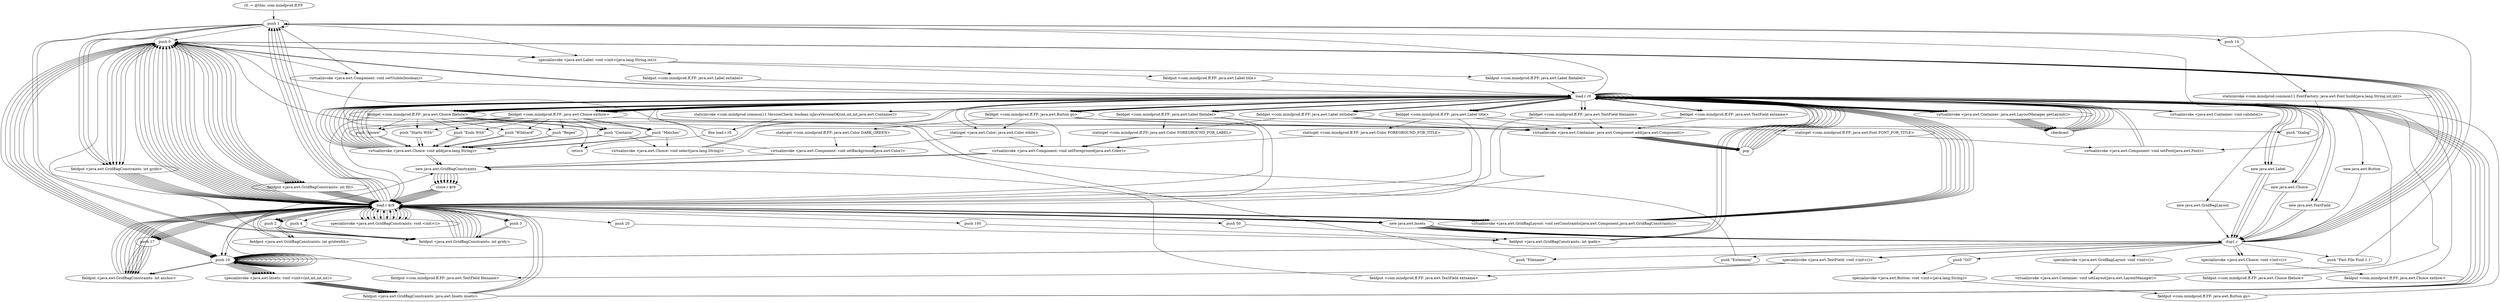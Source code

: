 digraph "" {
    "r0 := @this: com.mindprod.ff.FF"
    "push 1"
    "r0 := @this: com.mindprod.ff.FF"->"push 1";
    "push 1"->"push 1";
    "push 0"
    "push 1"->"push 0";
    "load.r r0"
    "push 0"->"load.r r0";
    "staticinvoke <com.mindprod.common11.VersionCheck: boolean isJavaVersionOK(int,int,int,java.awt.Container)>"
    "load.r r0"->"staticinvoke <com.mindprod.common11.VersionCheck: boolean isJavaVersionOK(int,int,int,java.awt.Container)>";
    "ifne load.r r0"
    "staticinvoke <com.mindprod.common11.VersionCheck: boolean isJavaVersionOK(int,int,int,java.awt.Container)>"->"ifne load.r r0";
    "return"
    "ifne load.r r0"->"return";
    "ifne load.r r0"->"load.r r0";
    "load.r r0"->"push 0";
    "virtualinvoke <java.awt.Component: void setVisible(boolean)>"
    "push 0"->"virtualinvoke <java.awt.Component: void setVisible(boolean)>";
    "virtualinvoke <java.awt.Component: void setVisible(boolean)>"->"load.r r0";
    "staticget <java.awt.Color: java.awt.Color white>"
    "load.r r0"->"staticget <java.awt.Color: java.awt.Color white>";
    "virtualinvoke <java.awt.Component: void setBackground(java.awt.Color)>"
    "staticget <java.awt.Color: java.awt.Color white>"->"virtualinvoke <java.awt.Component: void setBackground(java.awt.Color)>";
    "virtualinvoke <java.awt.Component: void setBackground(java.awt.Color)>"->"load.r r0";
    "new java.awt.GridBagLayout"
    "load.r r0"->"new java.awt.GridBagLayout";
    "dup1.r"
    "new java.awt.GridBagLayout"->"dup1.r";
    "specialinvoke <java.awt.GridBagLayout: void <init>()>"
    "dup1.r"->"specialinvoke <java.awt.GridBagLayout: void <init>()>";
    "virtualinvoke <java.awt.Container: void setLayout(java.awt.LayoutManager)>"
    "specialinvoke <java.awt.GridBagLayout: void <init>()>"->"virtualinvoke <java.awt.Container: void setLayout(java.awt.LayoutManager)>";
    "virtualinvoke <java.awt.Container: void setLayout(java.awt.LayoutManager)>"->"load.r r0";
    "new java.awt.Label"
    "load.r r0"->"new java.awt.Label";
    "new java.awt.Label"->"dup1.r";
    "push \"Fast File Find 1.1\""
    "dup1.r"->"push \"Fast File Find 1.1\"";
    "push \"Fast File Find 1.1\""->"push 1";
    "specialinvoke <java.awt.Label: void <init>(java.lang.String,int)>"
    "push 1"->"specialinvoke <java.awt.Label: void <init>(java.lang.String,int)>";
    "fieldput <com.mindprod.ff.FF: java.awt.Label title>"
    "specialinvoke <java.awt.Label: void <init>(java.lang.String,int)>"->"fieldput <com.mindprod.ff.FF: java.awt.Label title>";
    "fieldput <com.mindprod.ff.FF: java.awt.Label title>"->"load.r r0";
    "fieldget <com.mindprod.ff.FF: java.awt.Label title>"
    "load.r r0"->"fieldget <com.mindprod.ff.FF: java.awt.Label title>";
    "staticget <com.mindprod.ff.FF: java.awt.Font FONT_FOR_TITLE>"
    "fieldget <com.mindprod.ff.FF: java.awt.Label title>"->"staticget <com.mindprod.ff.FF: java.awt.Font FONT_FOR_TITLE>";
    "virtualinvoke <java.awt.Component: void setFont(java.awt.Font)>"
    "staticget <com.mindprod.ff.FF: java.awt.Font FONT_FOR_TITLE>"->"virtualinvoke <java.awt.Component: void setFont(java.awt.Font)>";
    "virtualinvoke <java.awt.Component: void setFont(java.awt.Font)>"->"load.r r0";
    "load.r r0"->"fieldget <com.mindprod.ff.FF: java.awt.Label title>";
    "staticget <com.mindprod.ff.FF: java.awt.Color FOREGROUND_FOR_TITLE>"
    "fieldget <com.mindprod.ff.FF: java.awt.Label title>"->"staticget <com.mindprod.ff.FF: java.awt.Color FOREGROUND_FOR_TITLE>";
    "virtualinvoke <java.awt.Component: void setForeground(java.awt.Color)>"
    "staticget <com.mindprod.ff.FF: java.awt.Color FOREGROUND_FOR_TITLE>"->"virtualinvoke <java.awt.Component: void setForeground(java.awt.Color)>";
    "new java.awt.GridBagConstraints"
    "virtualinvoke <java.awt.Component: void setForeground(java.awt.Color)>"->"new java.awt.GridBagConstraints";
    "store.r $r9"
    "new java.awt.GridBagConstraints"->"store.r $r9";
    "load.r $r9"
    "store.r $r9"->"load.r $r9";
    "specialinvoke <java.awt.GridBagConstraints: void <init>()>"
    "load.r $r9"->"specialinvoke <java.awt.GridBagConstraints: void <init>()>";
    "specialinvoke <java.awt.GridBagConstraints: void <init>()>"->"load.r $r9";
    "load.r $r9"->"push 0";
    "fieldput <java.awt.GridBagConstraints: int gridx>"
    "push 0"->"fieldput <java.awt.GridBagConstraints: int gridx>";
    "fieldput <java.awt.GridBagConstraints: int gridx>"->"load.r $r9";
    "load.r $r9"->"push 0";
    "fieldput <java.awt.GridBagConstraints: int gridy>"
    "push 0"->"fieldput <java.awt.GridBagConstraints: int gridy>";
    "fieldput <java.awt.GridBagConstraints: int gridy>"->"load.r $r9";
    "push 2"
    "load.r $r9"->"push 2";
    "fieldput <java.awt.GridBagConstraints: int gridwidth>"
    "push 2"->"fieldput <java.awt.GridBagConstraints: int gridwidth>";
    "fieldput <java.awt.GridBagConstraints: int gridwidth>"->"load.r $r9";
    "push 10"
    "load.r $r9"->"push 10";
    "fieldput <java.awt.GridBagConstraints: int anchor>"
    "push 10"->"fieldput <java.awt.GridBagConstraints: int anchor>";
    "fieldput <java.awt.GridBagConstraints: int anchor>"->"load.r $r9";
    "load.r $r9"->"push 0";
    "fieldput <java.awt.GridBagConstraints: int fill>"
    "push 0"->"fieldput <java.awt.GridBagConstraints: int fill>";
    "fieldput <java.awt.GridBagConstraints: int fill>"->"load.r $r9";
    "new java.awt.Insets"
    "load.r $r9"->"new java.awt.Insets";
    "new java.awt.Insets"->"dup1.r";
    "dup1.r"->"push 10";
    "push 10"->"push 10";
    "push 10"->"push 10";
    "push 10"->"push 10";
    "specialinvoke <java.awt.Insets: void <init>(int,int,int,int)>"
    "push 10"->"specialinvoke <java.awt.Insets: void <init>(int,int,int,int)>";
    "fieldput <java.awt.GridBagConstraints: java.awt.Insets insets>"
    "specialinvoke <java.awt.Insets: void <init>(int,int,int,int)>"->"fieldput <java.awt.GridBagConstraints: java.awt.Insets insets>";
    "fieldput <java.awt.GridBagConstraints: java.awt.Insets insets>"->"load.r r0";
    "virtualinvoke <java.awt.Container: java.awt.LayoutManager getLayout()>"
    "load.r r0"->"virtualinvoke <java.awt.Container: java.awt.LayoutManager getLayout()>";
    "checkcast"
    "virtualinvoke <java.awt.Container: java.awt.LayoutManager getLayout()>"->"checkcast";
    "checkcast"->"load.r r0";
    "load.r r0"->"fieldget <com.mindprod.ff.FF: java.awt.Label title>";
    "fieldget <com.mindprod.ff.FF: java.awt.Label title>"->"load.r $r9";
    "virtualinvoke <java.awt.GridBagLayout: void setConstraints(java.awt.Component,java.awt.GridBagConstraints)>"
    "load.r $r9"->"virtualinvoke <java.awt.GridBagLayout: void setConstraints(java.awt.Component,java.awt.GridBagConstraints)>";
    "virtualinvoke <java.awt.GridBagLayout: void setConstraints(java.awt.Component,java.awt.GridBagConstraints)>"->"load.r r0";
    "load.r r0"->"load.r r0";
    "load.r r0"->"fieldget <com.mindprod.ff.FF: java.awt.Label title>";
    "virtualinvoke <java.awt.Container: java.awt.Component add(java.awt.Component)>"
    "fieldget <com.mindprod.ff.FF: java.awt.Label title>"->"virtualinvoke <java.awt.Container: java.awt.Component add(java.awt.Component)>";
    "pop"
    "virtualinvoke <java.awt.Container: java.awt.Component add(java.awt.Component)>"->"pop";
    "pop"->"load.r r0";
    "load.r r0"->"new java.awt.Label";
    "new java.awt.Label"->"dup1.r";
    "push \"Filename\""
    "dup1.r"->"push \"Filename\"";
    "push \"Filename\""->"push 0";
    "push 0"->"specialinvoke <java.awt.Label: void <init>(java.lang.String,int)>";
    "fieldput <com.mindprod.ff.FF: java.awt.Label filelabel>"
    "specialinvoke <java.awt.Label: void <init>(java.lang.String,int)>"->"fieldput <com.mindprod.ff.FF: java.awt.Label filelabel>";
    "fieldput <com.mindprod.ff.FF: java.awt.Label filelabel>"->"load.r r0";
    "fieldget <com.mindprod.ff.FF: java.awt.Label filelabel>"
    "load.r r0"->"fieldget <com.mindprod.ff.FF: java.awt.Label filelabel>";
    "staticget <com.mindprod.ff.FF: java.awt.Color FOREGROUND_FOR_LABEL>"
    "fieldget <com.mindprod.ff.FF: java.awt.Label filelabel>"->"staticget <com.mindprod.ff.FF: java.awt.Color FOREGROUND_FOR_LABEL>";
    "staticget <com.mindprod.ff.FF: java.awt.Color FOREGROUND_FOR_LABEL>"->"virtualinvoke <java.awt.Component: void setForeground(java.awt.Color)>";
    "virtualinvoke <java.awt.Component: void setForeground(java.awt.Color)>"->"new java.awt.GridBagConstraints";
    "new java.awt.GridBagConstraints"->"store.r $r9";
    "store.r $r9"->"load.r $r9";
    "load.r $r9"->"specialinvoke <java.awt.GridBagConstraints: void <init>()>";
    "specialinvoke <java.awt.GridBagConstraints: void <init>()>"->"load.r $r9";
    "load.r $r9"->"push 0";
    "push 0"->"fieldput <java.awt.GridBagConstraints: int gridx>";
    "fieldput <java.awt.GridBagConstraints: int gridx>"->"load.r $r9";
    "load.r $r9"->"push 1";
    "push 1"->"fieldput <java.awt.GridBagConstraints: int gridy>";
    "fieldput <java.awt.GridBagConstraints: int gridy>"->"load.r $r9";
    "push 17"
    "load.r $r9"->"push 17";
    "push 17"->"fieldput <java.awt.GridBagConstraints: int anchor>";
    "fieldput <java.awt.GridBagConstraints: int anchor>"->"load.r $r9";
    "load.r $r9"->"push 0";
    "push 0"->"fieldput <java.awt.GridBagConstraints: int fill>";
    "fieldput <java.awt.GridBagConstraints: int fill>"->"load.r $r9";
    "load.r $r9"->"new java.awt.Insets";
    "new java.awt.Insets"->"dup1.r";
    "dup1.r"->"push 0";
    "push 0"->"push 10";
    "push 10"->"push 10";
    "push 10"->"push 10";
    "push 10"->"specialinvoke <java.awt.Insets: void <init>(int,int,int,int)>";
    "specialinvoke <java.awt.Insets: void <init>(int,int,int,int)>"->"fieldput <java.awt.GridBagConstraints: java.awt.Insets insets>";
    "fieldput <java.awt.GridBagConstraints: java.awt.Insets insets>"->"load.r r0";
    "load.r r0"->"virtualinvoke <java.awt.Container: java.awt.LayoutManager getLayout()>";
    "virtualinvoke <java.awt.Container: java.awt.LayoutManager getLayout()>"->"checkcast";
    "checkcast"->"load.r r0";
    "load.r r0"->"fieldget <com.mindprod.ff.FF: java.awt.Label filelabel>";
    "fieldget <com.mindprod.ff.FF: java.awt.Label filelabel>"->"load.r $r9";
    "load.r $r9"->"virtualinvoke <java.awt.GridBagLayout: void setConstraints(java.awt.Component,java.awt.GridBagConstraints)>";
    "virtualinvoke <java.awt.GridBagLayout: void setConstraints(java.awt.Component,java.awt.GridBagConstraints)>"->"load.r r0";
    "load.r r0"->"load.r r0";
    "load.r r0"->"fieldget <com.mindprod.ff.FF: java.awt.Label filelabel>";
    "fieldget <com.mindprod.ff.FF: java.awt.Label filelabel>"->"virtualinvoke <java.awt.Container: java.awt.Component add(java.awt.Component)>";
    "virtualinvoke <java.awt.Container: java.awt.Component add(java.awt.Component)>"->"pop";
    "pop"->"load.r r0";
    "new java.awt.Choice"
    "load.r r0"->"new java.awt.Choice";
    "new java.awt.Choice"->"dup1.r";
    "specialinvoke <java.awt.Choice: void <init>()>"
    "dup1.r"->"specialinvoke <java.awt.Choice: void <init>()>";
    "fieldput <com.mindprod.ff.FF: java.awt.Choice filehow>"
    "specialinvoke <java.awt.Choice: void <init>()>"->"fieldput <com.mindprod.ff.FF: java.awt.Choice filehow>";
    "fieldput <com.mindprod.ff.FF: java.awt.Choice filehow>"->"load.r r0";
    "fieldget <com.mindprod.ff.FF: java.awt.Choice filehow>"
    "load.r r0"->"fieldget <com.mindprod.ff.FF: java.awt.Choice filehow>";
    "push \"Contains\""
    "fieldget <com.mindprod.ff.FF: java.awt.Choice filehow>"->"push \"Contains\"";
    "virtualinvoke <java.awt.Choice: void add(java.lang.String)>"
    "push \"Contains\""->"virtualinvoke <java.awt.Choice: void add(java.lang.String)>";
    "virtualinvoke <java.awt.Choice: void add(java.lang.String)>"->"load.r r0";
    "load.r r0"->"fieldget <com.mindprod.ff.FF: java.awt.Choice filehow>";
    "fieldget <com.mindprod.ff.FF: java.awt.Choice filehow>"->"push \"Contains\"";
    "virtualinvoke <java.awt.Choice: void select(java.lang.String)>"
    "push \"Contains\""->"virtualinvoke <java.awt.Choice: void select(java.lang.String)>";
    "virtualinvoke <java.awt.Choice: void select(java.lang.String)>"->"load.r r0";
    "load.r r0"->"fieldget <com.mindprod.ff.FF: java.awt.Choice filehow>";
    "push \"Starts With\""
    "fieldget <com.mindprod.ff.FF: java.awt.Choice filehow>"->"push \"Starts With\"";
    "push \"Starts With\""->"virtualinvoke <java.awt.Choice: void add(java.lang.String)>";
    "virtualinvoke <java.awt.Choice: void add(java.lang.String)>"->"load.r r0";
    "load.r r0"->"fieldget <com.mindprod.ff.FF: java.awt.Choice filehow>";
    "push \"Ends With\""
    "fieldget <com.mindprod.ff.FF: java.awt.Choice filehow>"->"push \"Ends With\"";
    "push \"Ends With\""->"virtualinvoke <java.awt.Choice: void add(java.lang.String)>";
    "virtualinvoke <java.awt.Choice: void add(java.lang.String)>"->"load.r r0";
    "load.r r0"->"fieldget <com.mindprod.ff.FF: java.awt.Choice filehow>";
    "push \"Matches\""
    "fieldget <com.mindprod.ff.FF: java.awt.Choice filehow>"->"push \"Matches\"";
    "push \"Matches\""->"virtualinvoke <java.awt.Choice: void add(java.lang.String)>";
    "virtualinvoke <java.awt.Choice: void add(java.lang.String)>"->"load.r r0";
    "load.r r0"->"fieldget <com.mindprod.ff.FF: java.awt.Choice filehow>";
    "push \"Wildcard\""
    "fieldget <com.mindprod.ff.FF: java.awt.Choice filehow>"->"push \"Wildcard\"";
    "push \"Wildcard\""->"virtualinvoke <java.awt.Choice: void add(java.lang.String)>";
    "virtualinvoke <java.awt.Choice: void add(java.lang.String)>"->"load.r r0";
    "load.r r0"->"fieldget <com.mindprod.ff.FF: java.awt.Choice filehow>";
    "push \"Regex\""
    "fieldget <com.mindprod.ff.FF: java.awt.Choice filehow>"->"push \"Regex\"";
    "push \"Regex\""->"virtualinvoke <java.awt.Choice: void add(java.lang.String)>";
    "virtualinvoke <java.awt.Choice: void add(java.lang.String)>"->"load.r r0";
    "load.r r0"->"fieldget <com.mindprod.ff.FF: java.awt.Choice filehow>";
    "push \"Ignore\""
    "fieldget <com.mindprod.ff.FF: java.awt.Choice filehow>"->"push \"Ignore\"";
    "push \"Ignore\""->"virtualinvoke <java.awt.Choice: void add(java.lang.String)>";
    "virtualinvoke <java.awt.Choice: void add(java.lang.String)>"->"new java.awt.GridBagConstraints";
    "new java.awt.GridBagConstraints"->"store.r $r9";
    "store.r $r9"->"load.r $r9";
    "load.r $r9"->"specialinvoke <java.awt.GridBagConstraints: void <init>()>";
    "specialinvoke <java.awt.GridBagConstraints: void <init>()>"->"load.r $r9";
    "load.r $r9"->"push 0";
    "push 0"->"fieldput <java.awt.GridBagConstraints: int gridx>";
    "fieldput <java.awt.GridBagConstraints: int gridx>"->"load.r $r9";
    "load.r $r9"->"push 2";
    "push 2"->"fieldput <java.awt.GridBagConstraints: int gridy>";
    "fieldput <java.awt.GridBagConstraints: int gridy>"->"load.r $r9";
    "load.r $r9"->"push 17";
    "push 17"->"fieldput <java.awt.GridBagConstraints: int anchor>";
    "fieldput <java.awt.GridBagConstraints: int anchor>"->"load.r $r9";
    "load.r $r9"->"push 0";
    "push 0"->"fieldput <java.awt.GridBagConstraints: int fill>";
    "fieldput <java.awt.GridBagConstraints: int fill>"->"load.r $r9";
    "load.r $r9"->"new java.awt.Insets";
    "new java.awt.Insets"->"dup1.r";
    "dup1.r"->"push 0";
    "push 0"->"push 10";
    "push 10"->"push 10";
    "push 10"->"push 10";
    "push 10"->"specialinvoke <java.awt.Insets: void <init>(int,int,int,int)>";
    "specialinvoke <java.awt.Insets: void <init>(int,int,int,int)>"->"fieldput <java.awt.GridBagConstraints: java.awt.Insets insets>";
    "fieldput <java.awt.GridBagConstraints: java.awt.Insets insets>"->"load.r r0";
    "load.r r0"->"virtualinvoke <java.awt.Container: java.awt.LayoutManager getLayout()>";
    "virtualinvoke <java.awt.Container: java.awt.LayoutManager getLayout()>"->"checkcast";
    "checkcast"->"load.r r0";
    "load.r r0"->"fieldget <com.mindprod.ff.FF: java.awt.Choice filehow>";
    "fieldget <com.mindprod.ff.FF: java.awt.Choice filehow>"->"load.r $r9";
    "load.r $r9"->"virtualinvoke <java.awt.GridBagLayout: void setConstraints(java.awt.Component,java.awt.GridBagConstraints)>";
    "virtualinvoke <java.awt.GridBagLayout: void setConstraints(java.awt.Component,java.awt.GridBagConstraints)>"->"load.r r0";
    "load.r r0"->"load.r r0";
    "load.r r0"->"fieldget <com.mindprod.ff.FF: java.awt.Choice filehow>";
    "fieldget <com.mindprod.ff.FF: java.awt.Choice filehow>"->"virtualinvoke <java.awt.Container: java.awt.Component add(java.awt.Component)>";
    "virtualinvoke <java.awt.Container: java.awt.Component add(java.awt.Component)>"->"pop";
    "pop"->"load.r r0";
    "new java.awt.TextField"
    "load.r r0"->"new java.awt.TextField";
    "new java.awt.TextField"->"dup1.r";
    "specialinvoke <java.awt.TextField: void <init>()>"
    "dup1.r"->"specialinvoke <java.awt.TextField: void <init>()>";
    "fieldput <com.mindprod.ff.FF: java.awt.TextField filename>"
    "specialinvoke <java.awt.TextField: void <init>()>"->"fieldput <com.mindprod.ff.FF: java.awt.TextField filename>";
    "fieldput <com.mindprod.ff.FF: java.awt.TextField filename>"->"new java.awt.GridBagConstraints";
    "new java.awt.GridBagConstraints"->"store.r $r9";
    "store.r $r9"->"load.r $r9";
    "load.r $r9"->"specialinvoke <java.awt.GridBagConstraints: void <init>()>";
    "specialinvoke <java.awt.GridBagConstraints: void <init>()>"->"load.r $r9";
    "load.r $r9"->"push 0";
    "push 0"->"fieldput <java.awt.GridBagConstraints: int gridx>";
    "fieldput <java.awt.GridBagConstraints: int gridx>"->"load.r $r9";
    "push 3"
    "load.r $r9"->"push 3";
    "push 3"->"fieldput <java.awt.GridBagConstraints: int gridy>";
    "fieldput <java.awt.GridBagConstraints: int gridy>"->"load.r $r9";
    "load.r $r9"->"push 17";
    "push 17"->"fieldput <java.awt.GridBagConstraints: int anchor>";
    "fieldput <java.awt.GridBagConstraints: int anchor>"->"load.r $r9";
    "load.r $r9"->"push 0";
    "push 0"->"fieldput <java.awt.GridBagConstraints: int fill>";
    "fieldput <java.awt.GridBagConstraints: int fill>"->"load.r $r9";
    "load.r $r9"->"new java.awt.Insets";
    "new java.awt.Insets"->"dup1.r";
    "dup1.r"->"push 0";
    "push 0"->"push 10";
    "push 10"->"push 10";
    "push 10"->"push 10";
    "push 10"->"specialinvoke <java.awt.Insets: void <init>(int,int,int,int)>";
    "specialinvoke <java.awt.Insets: void <init>(int,int,int,int)>"->"fieldput <java.awt.GridBagConstraints: java.awt.Insets insets>";
    "fieldput <java.awt.GridBagConstraints: java.awt.Insets insets>"->"load.r $r9";
    "push 100"
    "load.r $r9"->"push 100";
    "fieldput <java.awt.GridBagConstraints: int ipadx>"
    "push 100"->"fieldput <java.awt.GridBagConstraints: int ipadx>";
    "fieldput <java.awt.GridBagConstraints: int ipadx>"->"load.r r0";
    "load.r r0"->"virtualinvoke <java.awt.Container: java.awt.LayoutManager getLayout()>";
    "virtualinvoke <java.awt.Container: java.awt.LayoutManager getLayout()>"->"checkcast";
    "checkcast"->"load.r r0";
    "fieldget <com.mindprod.ff.FF: java.awt.TextField filename>"
    "load.r r0"->"fieldget <com.mindprod.ff.FF: java.awt.TextField filename>";
    "fieldget <com.mindprod.ff.FF: java.awt.TextField filename>"->"load.r $r9";
    "load.r $r9"->"virtualinvoke <java.awt.GridBagLayout: void setConstraints(java.awt.Component,java.awt.GridBagConstraints)>";
    "virtualinvoke <java.awt.GridBagLayout: void setConstraints(java.awt.Component,java.awt.GridBagConstraints)>"->"load.r r0";
    "load.r r0"->"load.r r0";
    "load.r r0"->"fieldget <com.mindprod.ff.FF: java.awt.TextField filename>";
    "fieldget <com.mindprod.ff.FF: java.awt.TextField filename>"->"virtualinvoke <java.awt.Container: java.awt.Component add(java.awt.Component)>";
    "virtualinvoke <java.awt.Container: java.awt.Component add(java.awt.Component)>"->"pop";
    "pop"->"load.r r0";
    "load.r r0"->"new java.awt.Label";
    "new java.awt.Label"->"dup1.r";
    "push \"Extension\""
    "dup1.r"->"push \"Extension\"";
    "push \"Extension\""->"push 0";
    "push 0"->"specialinvoke <java.awt.Label: void <init>(java.lang.String,int)>";
    "fieldput <com.mindprod.ff.FF: java.awt.Label extlabel>"
    "specialinvoke <java.awt.Label: void <init>(java.lang.String,int)>"->"fieldput <com.mindprod.ff.FF: java.awt.Label extlabel>";
    "fieldput <com.mindprod.ff.FF: java.awt.Label extlabel>"->"load.r r0";
    "fieldget <com.mindprod.ff.FF: java.awt.Label extlabel>"
    "load.r r0"->"fieldget <com.mindprod.ff.FF: java.awt.Label extlabel>";
    "fieldget <com.mindprod.ff.FF: java.awt.Label extlabel>"->"staticget <com.mindprod.ff.FF: java.awt.Color FOREGROUND_FOR_LABEL>";
    "staticget <com.mindprod.ff.FF: java.awt.Color FOREGROUND_FOR_LABEL>"->"virtualinvoke <java.awt.Component: void setForeground(java.awt.Color)>";
    "virtualinvoke <java.awt.Component: void setForeground(java.awt.Color)>"->"new java.awt.GridBagConstraints";
    "new java.awt.GridBagConstraints"->"store.r $r9";
    "store.r $r9"->"load.r $r9";
    "load.r $r9"->"specialinvoke <java.awt.GridBagConstraints: void <init>()>";
    "specialinvoke <java.awt.GridBagConstraints: void <init>()>"->"load.r $r9";
    "load.r $r9"->"push 1";
    "push 1"->"fieldput <java.awt.GridBagConstraints: int gridx>";
    "fieldput <java.awt.GridBagConstraints: int gridx>"->"load.r $r9";
    "load.r $r9"->"push 1";
    "push 1"->"fieldput <java.awt.GridBagConstraints: int gridy>";
    "fieldput <java.awt.GridBagConstraints: int gridy>"->"load.r $r9";
    "load.r $r9"->"push 17";
    "push 17"->"fieldput <java.awt.GridBagConstraints: int anchor>";
    "fieldput <java.awt.GridBagConstraints: int anchor>"->"load.r $r9";
    "load.r $r9"->"push 0";
    "push 0"->"fieldput <java.awt.GridBagConstraints: int fill>";
    "fieldput <java.awt.GridBagConstraints: int fill>"->"load.r $r9";
    "load.r $r9"->"new java.awt.Insets";
    "new java.awt.Insets"->"dup1.r";
    "dup1.r"->"push 0";
    "push 0"->"push 10";
    "push 10"->"push 10";
    "push 10"->"push 10";
    "push 10"->"specialinvoke <java.awt.Insets: void <init>(int,int,int,int)>";
    "specialinvoke <java.awt.Insets: void <init>(int,int,int,int)>"->"fieldput <java.awt.GridBagConstraints: java.awt.Insets insets>";
    "fieldput <java.awt.GridBagConstraints: java.awt.Insets insets>"->"load.r r0";
    "load.r r0"->"virtualinvoke <java.awt.Container: java.awt.LayoutManager getLayout()>";
    "virtualinvoke <java.awt.Container: java.awt.LayoutManager getLayout()>"->"checkcast";
    "checkcast"->"load.r r0";
    "load.r r0"->"fieldget <com.mindprod.ff.FF: java.awt.Label extlabel>";
    "fieldget <com.mindprod.ff.FF: java.awt.Label extlabel>"->"load.r $r9";
    "load.r $r9"->"virtualinvoke <java.awt.GridBagLayout: void setConstraints(java.awt.Component,java.awt.GridBagConstraints)>";
    "virtualinvoke <java.awt.GridBagLayout: void setConstraints(java.awt.Component,java.awt.GridBagConstraints)>"->"load.r r0";
    "load.r r0"->"load.r r0";
    "load.r r0"->"fieldget <com.mindprod.ff.FF: java.awt.Label extlabel>";
    "fieldget <com.mindprod.ff.FF: java.awt.Label extlabel>"->"virtualinvoke <java.awt.Container: java.awt.Component add(java.awt.Component)>";
    "virtualinvoke <java.awt.Container: java.awt.Component add(java.awt.Component)>"->"pop";
    "pop"->"load.r r0";
    "load.r r0"->"new java.awt.Choice";
    "new java.awt.Choice"->"dup1.r";
    "dup1.r"->"specialinvoke <java.awt.Choice: void <init>()>";
    "fieldput <com.mindprod.ff.FF: java.awt.Choice exthow>"
    "specialinvoke <java.awt.Choice: void <init>()>"->"fieldput <com.mindprod.ff.FF: java.awt.Choice exthow>";
    "fieldput <com.mindprod.ff.FF: java.awt.Choice exthow>"->"load.r r0";
    "fieldget <com.mindprod.ff.FF: java.awt.Choice exthow>"
    "load.r r0"->"fieldget <com.mindprod.ff.FF: java.awt.Choice exthow>";
    "fieldget <com.mindprod.ff.FF: java.awt.Choice exthow>"->"push \"Contains\"";
    "push \"Contains\""->"virtualinvoke <java.awt.Choice: void add(java.lang.String)>";
    "virtualinvoke <java.awt.Choice: void add(java.lang.String)>"->"load.r r0";
    "load.r r0"->"fieldget <com.mindprod.ff.FF: java.awt.Choice exthow>";
    "fieldget <com.mindprod.ff.FF: java.awt.Choice exthow>"->"push \"Starts With\"";
    "push \"Starts With\""->"virtualinvoke <java.awt.Choice: void add(java.lang.String)>";
    "virtualinvoke <java.awt.Choice: void add(java.lang.String)>"->"load.r r0";
    "load.r r0"->"fieldget <com.mindprod.ff.FF: java.awt.Choice exthow>";
    "fieldget <com.mindprod.ff.FF: java.awt.Choice exthow>"->"push \"Ends With\"";
    "push \"Ends With\""->"virtualinvoke <java.awt.Choice: void add(java.lang.String)>";
    "virtualinvoke <java.awt.Choice: void add(java.lang.String)>"->"load.r r0";
    "load.r r0"->"fieldget <com.mindprod.ff.FF: java.awt.Choice exthow>";
    "fieldget <com.mindprod.ff.FF: java.awt.Choice exthow>"->"push \"Matches\"";
    "push \"Matches\""->"virtualinvoke <java.awt.Choice: void add(java.lang.String)>";
    "virtualinvoke <java.awt.Choice: void add(java.lang.String)>"->"load.r r0";
    "load.r r0"->"fieldget <com.mindprod.ff.FF: java.awt.Choice exthow>";
    "fieldget <com.mindprod.ff.FF: java.awt.Choice exthow>"->"push \"Matches\"";
    "push \"Matches\""->"virtualinvoke <java.awt.Choice: void select(java.lang.String)>";
    "virtualinvoke <java.awt.Choice: void select(java.lang.String)>"->"load.r r0";
    "load.r r0"->"fieldget <com.mindprod.ff.FF: java.awt.Choice exthow>";
    "fieldget <com.mindprod.ff.FF: java.awt.Choice exthow>"->"push \"Wildcard\"";
    "push \"Wildcard\""->"virtualinvoke <java.awt.Choice: void add(java.lang.String)>";
    "virtualinvoke <java.awt.Choice: void add(java.lang.String)>"->"load.r r0";
    "load.r r0"->"fieldget <com.mindprod.ff.FF: java.awt.Choice exthow>";
    "fieldget <com.mindprod.ff.FF: java.awt.Choice exthow>"->"push \"Regex\"";
    "push \"Regex\""->"virtualinvoke <java.awt.Choice: void add(java.lang.String)>";
    "virtualinvoke <java.awt.Choice: void add(java.lang.String)>"->"load.r r0";
    "load.r r0"->"fieldget <com.mindprod.ff.FF: java.awt.Choice exthow>";
    "fieldget <com.mindprod.ff.FF: java.awt.Choice exthow>"->"push \"Ignore\"";
    "push \"Ignore\""->"virtualinvoke <java.awt.Choice: void add(java.lang.String)>";
    "virtualinvoke <java.awt.Choice: void add(java.lang.String)>"->"new java.awt.GridBagConstraints";
    "new java.awt.GridBagConstraints"->"store.r $r9";
    "store.r $r9"->"load.r $r9";
    "load.r $r9"->"specialinvoke <java.awt.GridBagConstraints: void <init>()>";
    "specialinvoke <java.awt.GridBagConstraints: void <init>()>"->"load.r $r9";
    "load.r $r9"->"push 1";
    "push 1"->"fieldput <java.awt.GridBagConstraints: int gridx>";
    "fieldput <java.awt.GridBagConstraints: int gridx>"->"load.r $r9";
    "load.r $r9"->"push 2";
    "push 2"->"fieldput <java.awt.GridBagConstraints: int gridy>";
    "fieldput <java.awt.GridBagConstraints: int gridy>"->"load.r $r9";
    "load.r $r9"->"push 17";
    "push 17"->"fieldput <java.awt.GridBagConstraints: int anchor>";
    "fieldput <java.awt.GridBagConstraints: int anchor>"->"load.r $r9";
    "load.r $r9"->"push 0";
    "push 0"->"fieldput <java.awt.GridBagConstraints: int fill>";
    "fieldput <java.awt.GridBagConstraints: int fill>"->"load.r $r9";
    "load.r $r9"->"new java.awt.Insets";
    "new java.awt.Insets"->"dup1.r";
    "dup1.r"->"push 0";
    "push 0"->"push 10";
    "push 10"->"push 10";
    "push 10"->"push 10";
    "push 10"->"specialinvoke <java.awt.Insets: void <init>(int,int,int,int)>";
    "specialinvoke <java.awt.Insets: void <init>(int,int,int,int)>"->"fieldput <java.awt.GridBagConstraints: java.awt.Insets insets>";
    "fieldput <java.awt.GridBagConstraints: java.awt.Insets insets>"->"load.r r0";
    "load.r r0"->"virtualinvoke <java.awt.Container: java.awt.LayoutManager getLayout()>";
    "virtualinvoke <java.awt.Container: java.awt.LayoutManager getLayout()>"->"checkcast";
    "checkcast"->"load.r r0";
    "load.r r0"->"fieldget <com.mindprod.ff.FF: java.awt.Choice exthow>";
    "fieldget <com.mindprod.ff.FF: java.awt.Choice exthow>"->"load.r $r9";
    "load.r $r9"->"virtualinvoke <java.awt.GridBagLayout: void setConstraints(java.awt.Component,java.awt.GridBagConstraints)>";
    "virtualinvoke <java.awt.GridBagLayout: void setConstraints(java.awt.Component,java.awt.GridBagConstraints)>"->"load.r r0";
    "load.r r0"->"load.r r0";
    "load.r r0"->"fieldget <com.mindprod.ff.FF: java.awt.Choice exthow>";
    "fieldget <com.mindprod.ff.FF: java.awt.Choice exthow>"->"virtualinvoke <java.awt.Container: java.awt.Component add(java.awt.Component)>";
    "virtualinvoke <java.awt.Container: java.awt.Component add(java.awt.Component)>"->"pop";
    "pop"->"load.r r0";
    "load.r r0"->"new java.awt.TextField";
    "new java.awt.TextField"->"dup1.r";
    "dup1.r"->"specialinvoke <java.awt.TextField: void <init>()>";
    "fieldput <com.mindprod.ff.FF: java.awt.TextField extname>"
    "specialinvoke <java.awt.TextField: void <init>()>"->"fieldput <com.mindprod.ff.FF: java.awt.TextField extname>";
    "fieldput <com.mindprod.ff.FF: java.awt.TextField extname>"->"new java.awt.GridBagConstraints";
    "new java.awt.GridBagConstraints"->"store.r $r9";
    "store.r $r9"->"load.r $r9";
    "load.r $r9"->"specialinvoke <java.awt.GridBagConstraints: void <init>()>";
    "specialinvoke <java.awt.GridBagConstraints: void <init>()>"->"load.r $r9";
    "load.r $r9"->"push 1";
    "push 1"->"fieldput <java.awt.GridBagConstraints: int gridx>";
    "fieldput <java.awt.GridBagConstraints: int gridx>"->"load.r $r9";
    "load.r $r9"->"push 3";
    "push 3"->"fieldput <java.awt.GridBagConstraints: int gridy>";
    "fieldput <java.awt.GridBagConstraints: int gridy>"->"load.r $r9";
    "load.r $r9"->"push 17";
    "push 17"->"fieldput <java.awt.GridBagConstraints: int anchor>";
    "fieldput <java.awt.GridBagConstraints: int anchor>"->"load.r $r9";
    "load.r $r9"->"push 0";
    "push 0"->"fieldput <java.awt.GridBagConstraints: int fill>";
    "fieldput <java.awt.GridBagConstraints: int fill>"->"load.r $r9";
    "load.r $r9"->"new java.awt.Insets";
    "new java.awt.Insets"->"dup1.r";
    "dup1.r"->"push 0";
    "push 0"->"push 10";
    "push 10"->"push 10";
    "push 10"->"push 10";
    "push 10"->"specialinvoke <java.awt.Insets: void <init>(int,int,int,int)>";
    "specialinvoke <java.awt.Insets: void <init>(int,int,int,int)>"->"fieldput <java.awt.GridBagConstraints: java.awt.Insets insets>";
    "fieldput <java.awt.GridBagConstraints: java.awt.Insets insets>"->"load.r $r9";
    "push 50"
    "load.r $r9"->"push 50";
    "push 50"->"fieldput <java.awt.GridBagConstraints: int ipadx>";
    "fieldput <java.awt.GridBagConstraints: int ipadx>"->"load.r r0";
    "load.r r0"->"virtualinvoke <java.awt.Container: java.awt.LayoutManager getLayout()>";
    "virtualinvoke <java.awt.Container: java.awt.LayoutManager getLayout()>"->"checkcast";
    "checkcast"->"load.r r0";
    "fieldget <com.mindprod.ff.FF: java.awt.TextField extname>"
    "load.r r0"->"fieldget <com.mindprod.ff.FF: java.awt.TextField extname>";
    "fieldget <com.mindprod.ff.FF: java.awt.TextField extname>"->"load.r $r9";
    "load.r $r9"->"virtualinvoke <java.awt.GridBagLayout: void setConstraints(java.awt.Component,java.awt.GridBagConstraints)>";
    "virtualinvoke <java.awt.GridBagLayout: void setConstraints(java.awt.Component,java.awt.GridBagConstraints)>"->"load.r r0";
    "load.r r0"->"load.r r0";
    "load.r r0"->"fieldget <com.mindprod.ff.FF: java.awt.TextField extname>";
    "fieldget <com.mindprod.ff.FF: java.awt.TextField extname>"->"virtualinvoke <java.awt.Container: java.awt.Component add(java.awt.Component)>";
    "virtualinvoke <java.awt.Container: java.awt.Component add(java.awt.Component)>"->"pop";
    "pop"->"load.r r0";
    "new java.awt.Button"
    "load.r r0"->"new java.awt.Button";
    "new java.awt.Button"->"dup1.r";
    "push \"GO\""
    "dup1.r"->"push \"GO\"";
    "specialinvoke <java.awt.Button: void <init>(java.lang.String)>"
    "push \"GO\""->"specialinvoke <java.awt.Button: void <init>(java.lang.String)>";
    "fieldput <com.mindprod.ff.FF: java.awt.Button go>"
    "specialinvoke <java.awt.Button: void <init>(java.lang.String)>"->"fieldput <com.mindprod.ff.FF: java.awt.Button go>";
    "fieldput <com.mindprod.ff.FF: java.awt.Button go>"->"load.r r0";
    "fieldget <com.mindprod.ff.FF: java.awt.Button go>"
    "load.r r0"->"fieldget <com.mindprod.ff.FF: java.awt.Button go>";
    "push \"Dialog\""
    "fieldget <com.mindprod.ff.FF: java.awt.Button go>"->"push \"Dialog\"";
    "push \"Dialog\""->"push 1";
    "push 14"
    "push 1"->"push 14";
    "staticinvoke <com.mindprod.common11.FontFactory: java.awt.Font build(java.lang.String,int,int)>"
    "push 14"->"staticinvoke <com.mindprod.common11.FontFactory: java.awt.Font build(java.lang.String,int,int)>";
    "staticinvoke <com.mindprod.common11.FontFactory: java.awt.Font build(java.lang.String,int,int)>"->"virtualinvoke <java.awt.Component: void setFont(java.awt.Font)>";
    "virtualinvoke <java.awt.Component: void setFont(java.awt.Font)>"->"load.r r0";
    "load.r r0"->"fieldget <com.mindprod.ff.FF: java.awt.Button go>";
    "fieldget <com.mindprod.ff.FF: java.awt.Button go>"->"staticget <java.awt.Color: java.awt.Color white>";
    "staticget <java.awt.Color: java.awt.Color white>"->"virtualinvoke <java.awt.Component: void setForeground(java.awt.Color)>";
    "virtualinvoke <java.awt.Component: void setForeground(java.awt.Color)>"->"load.r r0";
    "load.r r0"->"fieldget <com.mindprod.ff.FF: java.awt.Button go>";
    "staticget <com.mindprod.ff.FF: java.awt.Color DARK_GREEN>"
    "fieldget <com.mindprod.ff.FF: java.awt.Button go>"->"staticget <com.mindprod.ff.FF: java.awt.Color DARK_GREEN>";
    "staticget <com.mindprod.ff.FF: java.awt.Color DARK_GREEN>"->"virtualinvoke <java.awt.Component: void setBackground(java.awt.Color)>";
    "virtualinvoke <java.awt.Component: void setBackground(java.awt.Color)>"->"new java.awt.GridBagConstraints";
    "new java.awt.GridBagConstraints"->"store.r $r9";
    "store.r $r9"->"load.r $r9";
    "load.r $r9"->"specialinvoke <java.awt.GridBagConstraints: void <init>()>";
    "specialinvoke <java.awt.GridBagConstraints: void <init>()>"->"load.r $r9";
    "load.r $r9"->"push 0";
    "push 0"->"fieldput <java.awt.GridBagConstraints: int gridx>";
    "fieldput <java.awt.GridBagConstraints: int gridx>"->"load.r $r9";
    "push 4"
    "load.r $r9"->"push 4";
    "push 4"->"fieldput <java.awt.GridBagConstraints: int gridy>";
    "fieldput <java.awt.GridBagConstraints: int gridy>"->"load.r $r9";
    "load.r $r9"->"push 2";
    "push 2"->"fieldput <java.awt.GridBagConstraints: int gridwidth>";
    "fieldput <java.awt.GridBagConstraints: int gridwidth>"->"load.r $r9";
    "load.r $r9"->"push 10";
    "push 10"->"fieldput <java.awt.GridBagConstraints: int anchor>";
    "fieldput <java.awt.GridBagConstraints: int anchor>"->"load.r $r9";
    "load.r $r9"->"push 0";
    "push 0"->"fieldput <java.awt.GridBagConstraints: int fill>";
    "fieldput <java.awt.GridBagConstraints: int fill>"->"load.r $r9";
    "load.r $r9"->"new java.awt.Insets";
    "new java.awt.Insets"->"dup1.r";
    "dup1.r"->"push 10";
    "push 10"->"push 10";
    "push 10"->"push 10";
    "push 10"->"push 10";
    "push 10"->"specialinvoke <java.awt.Insets: void <init>(int,int,int,int)>";
    "specialinvoke <java.awt.Insets: void <init>(int,int,int,int)>"->"fieldput <java.awt.GridBagConstraints: java.awt.Insets insets>";
    "fieldput <java.awt.GridBagConstraints: java.awt.Insets insets>"->"load.r $r9";
    "push 20"
    "load.r $r9"->"push 20";
    "push 20"->"fieldput <java.awt.GridBagConstraints: int ipadx>";
    "fieldput <java.awt.GridBagConstraints: int ipadx>"->"load.r r0";
    "load.r r0"->"virtualinvoke <java.awt.Container: java.awt.LayoutManager getLayout()>";
    "virtualinvoke <java.awt.Container: java.awt.LayoutManager getLayout()>"->"checkcast";
    "checkcast"->"load.r r0";
    "load.r r0"->"fieldget <com.mindprod.ff.FF: java.awt.Button go>";
    "fieldget <com.mindprod.ff.FF: java.awt.Button go>"->"load.r $r9";
    "load.r $r9"->"virtualinvoke <java.awt.GridBagLayout: void setConstraints(java.awt.Component,java.awt.GridBagConstraints)>";
    "virtualinvoke <java.awt.GridBagLayout: void setConstraints(java.awt.Component,java.awt.GridBagConstraints)>"->"load.r r0";
    "load.r r0"->"load.r r0";
    "load.r r0"->"fieldget <com.mindprod.ff.FF: java.awt.Button go>";
    "fieldget <com.mindprod.ff.FF: java.awt.Button go>"->"virtualinvoke <java.awt.Container: java.awt.Component add(java.awt.Component)>";
    "virtualinvoke <java.awt.Container: java.awt.Component add(java.awt.Component)>"->"pop";
    "pop"->"load.r r0";
    "virtualinvoke <java.awt.Container: void validate()>"
    "load.r r0"->"virtualinvoke <java.awt.Container: void validate()>";
    "virtualinvoke <java.awt.Container: void validate()>"->"load.r r0";
    "load.r r0"->"push 1";
    "push 1"->"virtualinvoke <java.awt.Component: void setVisible(boolean)>";
    "virtualinvoke <java.awt.Component: void setVisible(boolean)>"->"return";
}
